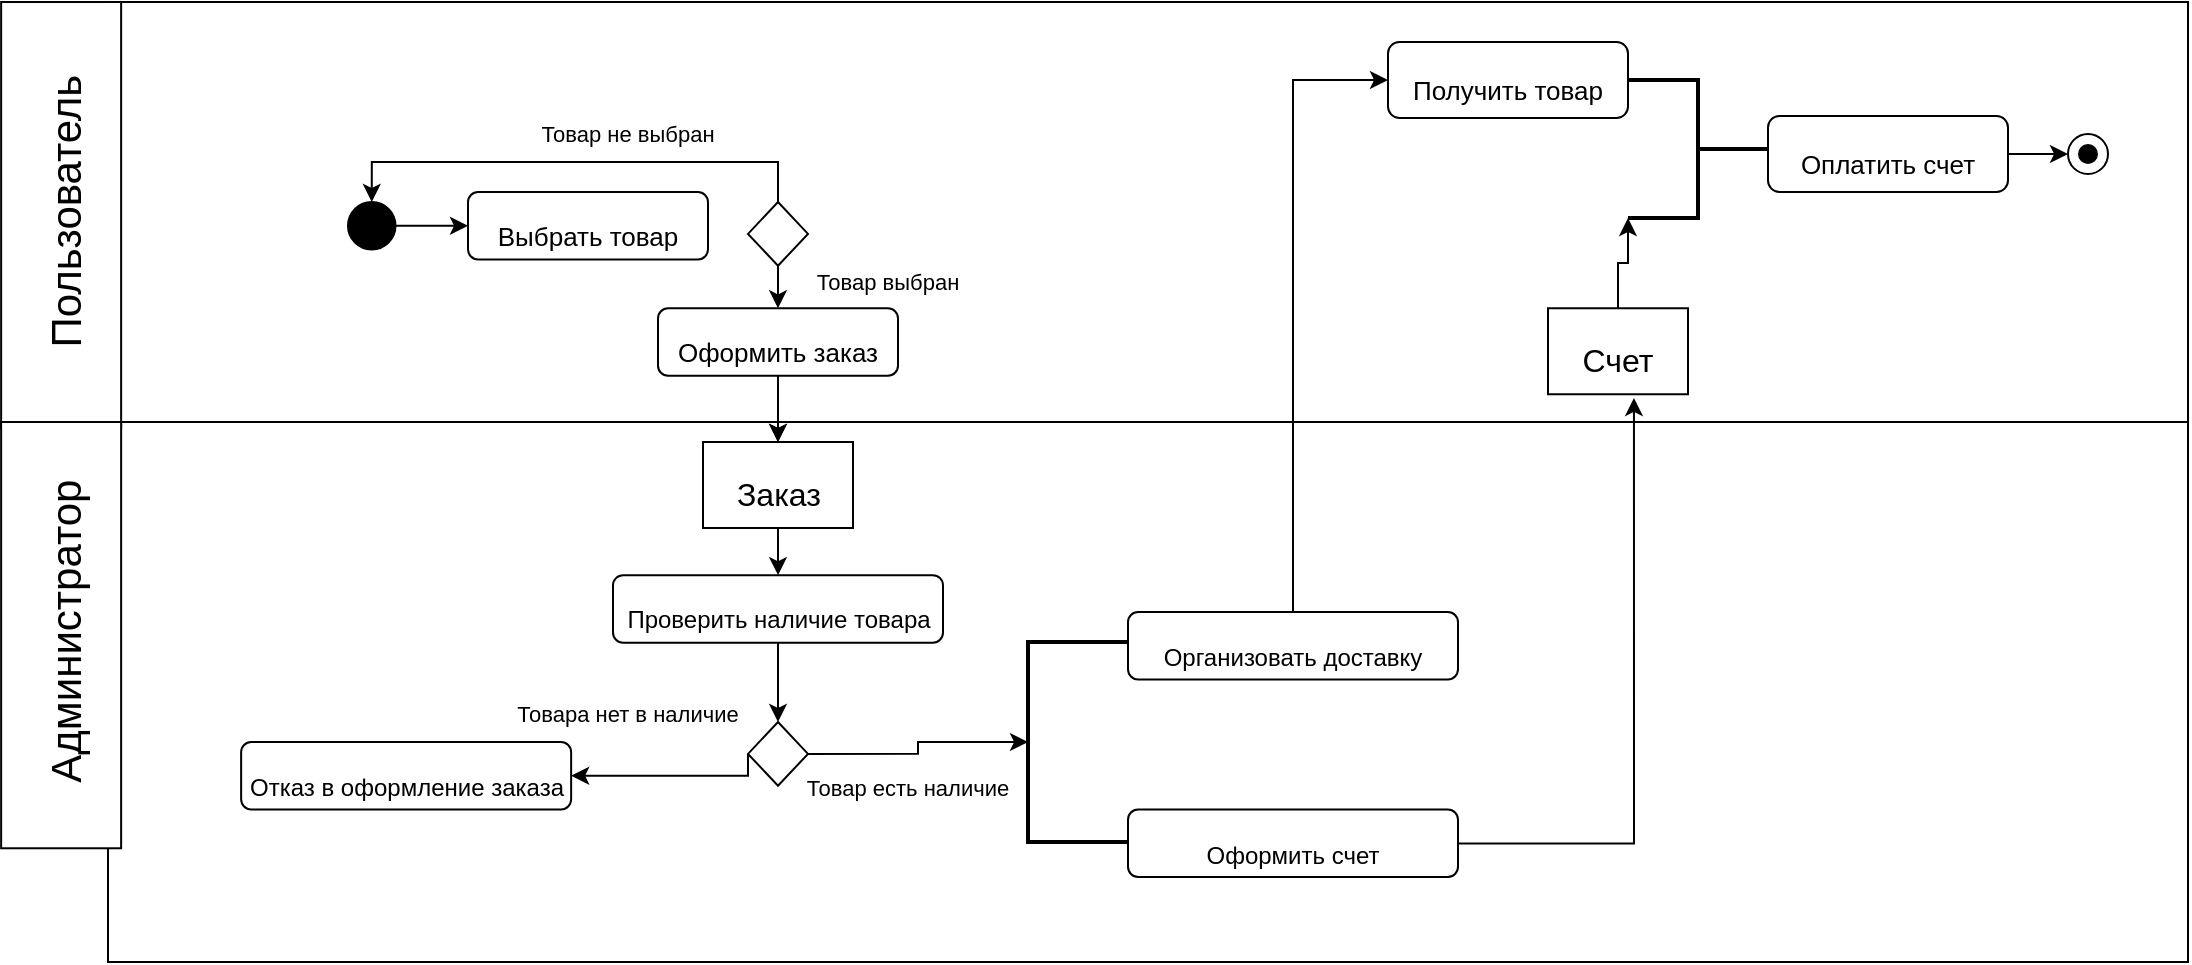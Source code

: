 <mxfile version="13.8.5" type="github">
  <diagram id="M7gjeVRasagRAkmjyGKL" name="Page-1">
    <mxGraphModel dx="1929" dy="621" grid="1" gridSize="10" guides="1" tooltips="1" connect="1" arrows="1" fold="1" page="1" pageScale="1" pageWidth="827" pageHeight="1169" math="0" shadow="0">
      <root>
        <mxCell id="0" />
        <mxCell id="1" parent="0" />
        <mxCell id="MXW_4HkP9V_yihnjK3cJ-20" value="" style="rounded=0;whiteSpace=wrap;html=1;" vertex="1" parent="1">
          <mxGeometry x="-60" y="340" width="1040" height="270" as="geometry" />
        </mxCell>
        <mxCell id="MXW_4HkP9V_yihnjK3cJ-1" value="" style="rounded=0;whiteSpace=wrap;html=1;" vertex="1" parent="1">
          <mxGeometry x="-60" y="130" width="1040" height="210" as="geometry" />
        </mxCell>
        <mxCell id="MXW_4HkP9V_yihnjK3cJ-2" value="" style="rounded=0;whiteSpace=wrap;html=1;rotation=-90;" vertex="1" parent="1">
          <mxGeometry x="-190" y="206.57" width="213.13" height="60" as="geometry" />
        </mxCell>
        <mxCell id="MXW_4HkP9V_yihnjK3cJ-3" value="&lt;font style=&quot;font-size: 21px&quot;&gt;Пользователь&lt;/font&gt;" style="text;html=1;strokeColor=none;fillColor=none;align=center;verticalAlign=middle;whiteSpace=wrap;rounded=0;rotation=-90;fontSize=25;" vertex="1" parent="1">
          <mxGeometry x="-173.44" y="225" width="180.01" height="20" as="geometry" />
        </mxCell>
        <mxCell id="MXW_4HkP9V_yihnjK3cJ-10" style="edgeStyle=orthogonalEdgeStyle;rounded=0;orthogonalLoop=1;jettySize=auto;html=1;entryX=0;entryY=0.5;entryDx=0;entryDy=0;fontSize=25;fontColor=#000000;" edge="1" parent="1" source="MXW_4HkP9V_yihnjK3cJ-8" target="MXW_4HkP9V_yihnjK3cJ-9">
          <mxGeometry relative="1" as="geometry" />
        </mxCell>
        <mxCell id="MXW_4HkP9V_yihnjK3cJ-8" value="" style="ellipse;whiteSpace=wrap;html=1;aspect=fixed;fontSize=25;fillColor=#000000;" vertex="1" parent="1">
          <mxGeometry x="60" y="230" width="23.75" height="23.75" as="geometry" />
        </mxCell>
        <mxCell id="MXW_4HkP9V_yihnjK3cJ-9" value="&lt;font style=&quot;font-size: 13px&quot;&gt;Выбрать товар&lt;/font&gt;" style="rounded=1;whiteSpace=wrap;html=1;fontSize=25;fontColor=#000000;fillColor=#FFFFFF;" vertex="1" parent="1">
          <mxGeometry x="120" y="225" width="120" height="33.75" as="geometry" />
        </mxCell>
        <mxCell id="MXW_4HkP9V_yihnjK3cJ-14" style="edgeStyle=orthogonalEdgeStyle;rounded=0;orthogonalLoop=1;jettySize=auto;html=1;fontSize=25;fontColor=#000000;" edge="1" parent="1" source="MXW_4HkP9V_yihnjK3cJ-11" target="MXW_4HkP9V_yihnjK3cJ-13">
          <mxGeometry relative="1" as="geometry" />
        </mxCell>
        <mxCell id="MXW_4HkP9V_yihnjK3cJ-16" style="edgeStyle=orthogonalEdgeStyle;rounded=0;orthogonalLoop=1;jettySize=auto;html=1;entryX=0.5;entryY=0;entryDx=0;entryDy=0;fontSize=25;fontColor=#000000;" edge="1" parent="1" source="MXW_4HkP9V_yihnjK3cJ-11" target="MXW_4HkP9V_yihnjK3cJ-8">
          <mxGeometry relative="1" as="geometry">
            <Array as="points">
              <mxPoint x="275" y="210" />
              <mxPoint x="72" y="210" />
            </Array>
          </mxGeometry>
        </mxCell>
        <mxCell id="MXW_4HkP9V_yihnjK3cJ-11" value="" style="rhombus;whiteSpace=wrap;html=1;fillColor=#FFFFFF;fontSize=25;fontColor=#000000;" vertex="1" parent="1">
          <mxGeometry x="260" y="230" width="30" height="31.88" as="geometry" />
        </mxCell>
        <mxCell id="MXW_4HkP9V_yihnjK3cJ-24" style="edgeStyle=orthogonalEdgeStyle;rounded=0;orthogonalLoop=1;jettySize=auto;html=1;entryX=0.5;entryY=0;entryDx=0;entryDy=0;fontSize=25;fontColor=#000000;" edge="1" parent="1" source="MXW_4HkP9V_yihnjK3cJ-13" target="MXW_4HkP9V_yihnjK3cJ-23">
          <mxGeometry relative="1" as="geometry" />
        </mxCell>
        <mxCell id="MXW_4HkP9V_yihnjK3cJ-25" style="edgeStyle=orthogonalEdgeStyle;rounded=0;orthogonalLoop=1;jettySize=auto;html=1;fontSize=25;fontColor=#000000;" edge="1" parent="1" source="MXW_4HkP9V_yihnjK3cJ-13" target="MXW_4HkP9V_yihnjK3cJ-23">
          <mxGeometry relative="1" as="geometry" />
        </mxCell>
        <mxCell id="MXW_4HkP9V_yihnjK3cJ-13" value="&lt;font style=&quot;font-size: 13px&quot;&gt;Оформить заказ&lt;/font&gt;" style="rounded=1;whiteSpace=wrap;html=1;fontSize=25;fontColor=#000000;fillColor=#FFFFFF;" vertex="1" parent="1">
          <mxGeometry x="215" y="283.13" width="120" height="33.75" as="geometry" />
        </mxCell>
        <mxCell id="MXW_4HkP9V_yihnjK3cJ-18" value="&lt;font style=&quot;font-size: 11px&quot;&gt;Товар не выбран&lt;/font&gt;" style="text;html=1;strokeColor=none;fillColor=none;align=center;verticalAlign=middle;whiteSpace=wrap;rounded=0;fontSize=25;fontColor=#000000;" vertex="1" parent="1">
          <mxGeometry x="150" y="180" width="100" height="20" as="geometry" />
        </mxCell>
        <mxCell id="MXW_4HkP9V_yihnjK3cJ-19" value="&lt;font style=&quot;font-size: 11px&quot;&gt;Товар выбран&lt;/font&gt;" style="text;html=1;strokeColor=none;fillColor=none;align=center;verticalAlign=middle;whiteSpace=wrap;rounded=0;fontSize=25;fontColor=#000000;" vertex="1" parent="1">
          <mxGeometry x="280" y="253.75" width="100" height="20" as="geometry" />
        </mxCell>
        <mxCell id="MXW_4HkP9V_yihnjK3cJ-21" value="" style="rounded=0;whiteSpace=wrap;html=1;rotation=-90;" vertex="1" parent="1">
          <mxGeometry x="-190" y="416.57" width="213.13" height="60" as="geometry" />
        </mxCell>
        <mxCell id="MXW_4HkP9V_yihnjK3cJ-22" value="&lt;font style=&quot;font-size: 21px&quot;&gt;Администратор&lt;/font&gt;" style="text;html=1;strokeColor=none;fillColor=none;align=center;verticalAlign=middle;whiteSpace=wrap;rounded=0;rotation=-90;fontSize=25;" vertex="1" parent="1">
          <mxGeometry x="-173.44" y="435" width="180.01" height="20" as="geometry" />
        </mxCell>
        <mxCell id="MXW_4HkP9V_yihnjK3cJ-27" style="edgeStyle=orthogonalEdgeStyle;rounded=0;orthogonalLoop=1;jettySize=auto;html=1;entryX=0.5;entryY=0;entryDx=0;entryDy=0;fontSize=25;fontColor=#000000;" edge="1" parent="1" source="MXW_4HkP9V_yihnjK3cJ-23" target="MXW_4HkP9V_yihnjK3cJ-26">
          <mxGeometry relative="1" as="geometry" />
        </mxCell>
        <mxCell id="MXW_4HkP9V_yihnjK3cJ-23" value="&lt;font style=&quot;font-size: 16px&quot;&gt;Заказ&lt;/font&gt;" style="rounded=0;whiteSpace=wrap;html=1;fillColor=#FFFFFF;fontSize=25;fontColor=#000000;" vertex="1" parent="1">
          <mxGeometry x="237.5" y="350" width="75" height="43" as="geometry" />
        </mxCell>
        <mxCell id="MXW_4HkP9V_yihnjK3cJ-30" style="edgeStyle=orthogonalEdgeStyle;rounded=0;orthogonalLoop=1;jettySize=auto;html=1;entryX=0.5;entryY=0;entryDx=0;entryDy=0;fontSize=25;fontColor=#000000;" edge="1" parent="1" source="MXW_4HkP9V_yihnjK3cJ-26" target="MXW_4HkP9V_yihnjK3cJ-28">
          <mxGeometry relative="1" as="geometry" />
        </mxCell>
        <mxCell id="MXW_4HkP9V_yihnjK3cJ-26" value="&lt;font style=&quot;line-height: 10% ; font-size: 12px&quot;&gt;Проверить наличие товара&lt;/font&gt;" style="rounded=1;whiteSpace=wrap;html=1;fontSize=25;fontColor=#000000;fillColor=#FFFFFF;" vertex="1" parent="1">
          <mxGeometry x="192.5" y="416.57" width="165" height="33.75" as="geometry" />
        </mxCell>
        <mxCell id="MXW_4HkP9V_yihnjK3cJ-33" style="edgeStyle=orthogonalEdgeStyle;rounded=0;orthogonalLoop=1;jettySize=auto;html=1;entryX=1;entryY=0.5;entryDx=0;entryDy=0;fontSize=25;fontColor=#000000;exitX=0;exitY=0.5;exitDx=0;exitDy=0;" edge="1" parent="1" source="MXW_4HkP9V_yihnjK3cJ-28" target="MXW_4HkP9V_yihnjK3cJ-31">
          <mxGeometry relative="1" as="geometry">
            <mxPoint x="270" y="517" as="sourcePoint" />
            <Array as="points">
              <mxPoint x="260" y="517" />
            </Array>
          </mxGeometry>
        </mxCell>
        <mxCell id="MXW_4HkP9V_yihnjK3cJ-47" style="edgeStyle=orthogonalEdgeStyle;rounded=0;orthogonalLoop=1;jettySize=auto;html=1;exitX=1;exitY=0.5;exitDx=0;exitDy=0;entryX=0;entryY=0.5;entryDx=0;entryDy=0;entryPerimeter=0;strokeWidth=1;fontSize=25;fontColor=#000000;" edge="1" parent="1" source="MXW_4HkP9V_yihnjK3cJ-28" target="MXW_4HkP9V_yihnjK3cJ-46">
          <mxGeometry relative="1" as="geometry" />
        </mxCell>
        <mxCell id="MXW_4HkP9V_yihnjK3cJ-28" value="" style="rhombus;whiteSpace=wrap;html=1;fillColor=#FFFFFF;fontSize=25;fontColor=#000000;" vertex="1" parent="1">
          <mxGeometry x="260" y="490" width="30" height="31.88" as="geometry" />
        </mxCell>
        <mxCell id="MXW_4HkP9V_yihnjK3cJ-31" value="&lt;font style=&quot;line-height: 10% ; font-size: 12px&quot;&gt;Отказ в оформление заказа&lt;/font&gt;" style="rounded=1;whiteSpace=wrap;html=1;fontSize=25;fontColor=#000000;fillColor=#FFFFFF;" vertex="1" parent="1">
          <mxGeometry x="6.57" y="500" width="165" height="33.75" as="geometry" />
        </mxCell>
        <mxCell id="MXW_4HkP9V_yihnjK3cJ-34" value="&lt;font style=&quot;font-size: 11px&quot;&gt;Товара нет в наличие&lt;/font&gt;" style="text;html=1;strokeColor=none;fillColor=none;align=center;verticalAlign=middle;whiteSpace=wrap;rounded=0;fontSize=25;fontColor=#000000;" vertex="1" parent="1">
          <mxGeometry x="140" y="470" width="120" height="20" as="geometry" />
        </mxCell>
        <mxCell id="MXW_4HkP9V_yihnjK3cJ-56" style="edgeStyle=orthogonalEdgeStyle;rounded=0;orthogonalLoop=1;jettySize=auto;html=1;entryX=0.614;entryY=1.043;entryDx=0;entryDy=0;entryPerimeter=0;strokeWidth=1;fontSize=25;fontColor=#000000;" edge="1" parent="1" source="MXW_4HkP9V_yihnjK3cJ-39" target="MXW_4HkP9V_yihnjK3cJ-59">
          <mxGeometry relative="1" as="geometry" />
        </mxCell>
        <mxCell id="MXW_4HkP9V_yihnjK3cJ-39" value="&lt;font style=&quot;line-height: 10% ; font-size: 12px&quot;&gt;Оформить счет&lt;/font&gt;" style="rounded=1;whiteSpace=wrap;html=1;fontSize=25;fontColor=#000000;fillColor=#FFFFFF;" vertex="1" parent="1">
          <mxGeometry x="450" y="533.75" width="165" height="33.75" as="geometry" />
        </mxCell>
        <mxCell id="MXW_4HkP9V_yihnjK3cJ-61" style="edgeStyle=orthogonalEdgeStyle;rounded=0;orthogonalLoop=1;jettySize=auto;html=1;entryX=0;entryY=0.5;entryDx=0;entryDy=0;strokeWidth=1;fontSize=25;fontColor=#000000;" edge="1" parent="1" source="MXW_4HkP9V_yihnjK3cJ-40" target="MXW_4HkP9V_yihnjK3cJ-57">
          <mxGeometry relative="1" as="geometry" />
        </mxCell>
        <mxCell id="MXW_4HkP9V_yihnjK3cJ-40" value="&lt;font style=&quot;line-height: 10% ; font-size: 12px&quot;&gt;Организовать доставку&lt;/font&gt;" style="rounded=1;whiteSpace=wrap;html=1;fontSize=25;fontColor=#000000;fillColor=#FFFFFF;" vertex="1" parent="1">
          <mxGeometry x="450" y="435" width="165" height="33.75" as="geometry" />
        </mxCell>
        <mxCell id="MXW_4HkP9V_yihnjK3cJ-43" value="" style="shape=link;html=1;fontSize=25;fontColor=#000000;strokeColor=none;strokeWidth=1;" edge="1" parent="1">
          <mxGeometry width="100" relative="1" as="geometry">
            <mxPoint x="380" y="400" as="sourcePoint" />
            <mxPoint x="480" y="400" as="targetPoint" />
          </mxGeometry>
        </mxCell>
        <mxCell id="MXW_4HkP9V_yihnjK3cJ-46" value="" style="strokeWidth=2;html=1;shape=mxgraph.flowchart.annotation_1;align=left;pointerEvents=1;fillColor=#FFFFFF;fontSize=25;fontColor=#000000;" vertex="1" parent="1">
          <mxGeometry x="400" y="450" width="50" height="100" as="geometry" />
        </mxCell>
        <mxCell id="MXW_4HkP9V_yihnjK3cJ-48" value="&lt;font style=&quot;font-size: 11px&quot;&gt;Товар есть наличие&lt;/font&gt;" style="text;html=1;strokeColor=none;fillColor=none;align=center;verticalAlign=middle;whiteSpace=wrap;rounded=0;fontSize=25;fontColor=#000000;" vertex="1" parent="1">
          <mxGeometry x="280" y="513.75" width="120" height="6.25" as="geometry" />
        </mxCell>
        <mxCell id="MXW_4HkP9V_yihnjK3cJ-52" style="edgeStyle=orthogonalEdgeStyle;rounded=0;orthogonalLoop=1;jettySize=auto;html=1;strokeWidth=1;fontSize=25;fontColor=#000000;entryX=0;entryY=0.5;entryDx=0;entryDy=0;" edge="1" parent="1" source="MXW_4HkP9V_yihnjK3cJ-49" target="MXW_4HkP9V_yihnjK3cJ-50">
          <mxGeometry relative="1" as="geometry">
            <mxPoint x="910" y="219" as="targetPoint" />
          </mxGeometry>
        </mxCell>
        <mxCell id="MXW_4HkP9V_yihnjK3cJ-49" value="&lt;font style=&quot;font-size: 13px&quot;&gt;Оплатить счет&lt;/font&gt;" style="rounded=1;whiteSpace=wrap;html=1;fillColor=#FFFFFF;fontSize=25;fontColor=#000000;" vertex="1" parent="1">
          <mxGeometry x="770" y="187" width="120" height="38" as="geometry" />
        </mxCell>
        <mxCell id="MXW_4HkP9V_yihnjK3cJ-50" value="" style="ellipse;whiteSpace=wrap;html=1;aspect=fixed;fillColor=#FFFFFF;fontSize=25;fontColor=#000000;" vertex="1" parent="1">
          <mxGeometry x="920" y="196" width="20" height="20" as="geometry" />
        </mxCell>
        <mxCell id="MXW_4HkP9V_yihnjK3cJ-51" value="" style="ellipse;whiteSpace=wrap;html=1;aspect=fixed;fontSize=25;fontColor=#000000;fillColor=#000000;" vertex="1" parent="1">
          <mxGeometry x="925.5" y="201.5" width="9" height="9" as="geometry" />
        </mxCell>
        <mxCell id="MXW_4HkP9V_yihnjK3cJ-55" value="" style="strokeWidth=2;html=1;shape=mxgraph.flowchart.annotation_2;align=left;labelPosition=right;pointerEvents=1;fillColor=#000000;fontSize=25;fontColor=#000000;rotation=-180;" vertex="1" parent="1">
          <mxGeometry x="700" y="169" width="70" height="69" as="geometry" />
        </mxCell>
        <mxCell id="MXW_4HkP9V_yihnjK3cJ-57" value="&lt;font style=&quot;font-size: 13px&quot;&gt;Получить товар&lt;/font&gt;" style="rounded=1;whiteSpace=wrap;html=1;fillColor=#FFFFFF;fontSize=25;fontColor=#000000;" vertex="1" parent="1">
          <mxGeometry x="580" y="150" width="120" height="38" as="geometry" />
        </mxCell>
        <mxCell id="MXW_4HkP9V_yihnjK3cJ-60" style="edgeStyle=orthogonalEdgeStyle;rounded=0;orthogonalLoop=1;jettySize=auto;html=1;entryX=1;entryY=0;entryDx=0;entryDy=0;entryPerimeter=0;strokeWidth=1;fontSize=25;fontColor=#000000;" edge="1" parent="1" source="MXW_4HkP9V_yihnjK3cJ-59" target="MXW_4HkP9V_yihnjK3cJ-55">
          <mxGeometry relative="1" as="geometry" />
        </mxCell>
        <mxCell id="MXW_4HkP9V_yihnjK3cJ-59" value="&lt;font style=&quot;font-size: 16px&quot;&gt;Счет&lt;/font&gt;" style="rounded=0;whiteSpace=wrap;html=1;fontSize=25;fontColor=#000000;fillColor=#FFFFFF;" vertex="1" parent="1">
          <mxGeometry x="660" y="283.13" width="70" height="43" as="geometry" />
        </mxCell>
      </root>
    </mxGraphModel>
  </diagram>
</mxfile>
